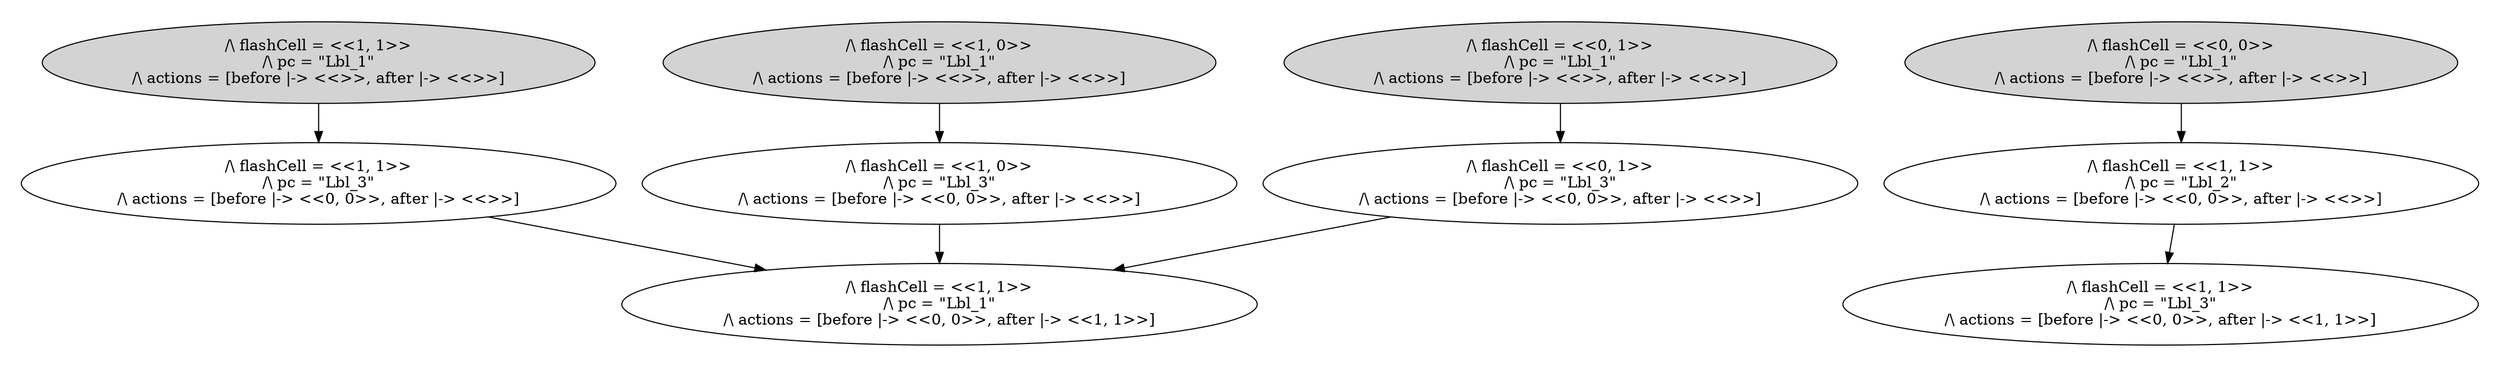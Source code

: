 strict digraph DiskGraph {
nodesep=0.35;
subgraph cluster_graph {
color="white";
8340215916524892009 [label="/\\ flashCell = <<0, 0>>\n/\\ pc = \"Lbl_1\"\n/\\ actions = [before |-> <<>>, after |-> <<>>]",style = filled]
6444243550019545420 [label="/\\ flashCell = <<0, 1>>\n/\\ pc = \"Lbl_1\"\n/\\ actions = [before |-> <<>>, after |-> <<>>]",style = filled]
-9004663541471520228 [label="/\\ flashCell = <<1, 0>>\n/\\ pc = \"Lbl_1\"\n/\\ actions = [before |-> <<>>, after |-> <<>>]",style = filled]
-6207674037201544135 [label="/\\ flashCell = <<1, 1>>\n/\\ pc = \"Lbl_1\"\n/\\ actions = [before |-> <<>>, after |-> <<>>]",style = filled]
-6207674037201544135 -> 6006130069610755739 [label="",color="black",fontcolor="black"];
6006130069610755739 [label="/\\ flashCell = <<1, 1>>\n/\\ pc = \"Lbl_3\"\n/\\ actions = [before |-> <<0, 0>>, after |-> <<>>]"];
8340215916524892009 -> 2570352779718261765 [label="",color="black",fontcolor="black"];
2570352779718261765 [label="/\\ flashCell = <<1, 1>>\n/\\ pc = \"Lbl_2\"\n/\\ actions = [before |-> <<0, 0>>, after |-> <<>>]"];
-9004663541471520228 -> -8086755291274709782 [label="",color="black",fontcolor="black"];
-8086755291274709782 [label="/\\ flashCell = <<1, 0>>\n/\\ pc = \"Lbl_3\"\n/\\ actions = [before |-> <<0, 0>>, after |-> <<>>]"];
6444243550019545420 -> -8258679353795690259 [label="",color="black",fontcolor="black"];
-8258679353795690259 [label="/\\ flashCell = <<0, 1>>\n/\\ pc = \"Lbl_3\"\n/\\ actions = [before |-> <<0, 0>>, after |-> <<>>]"];
2570352779718261765 -> -3261143717213721609 [label="",color="black",fontcolor="black"];
-3261143717213721609 [label="/\\ flashCell = <<1, 1>>\n/\\ pc = \"Lbl_3\"\n/\\ actions = [before |-> <<0, 0>>, after |-> <<1, 1>>]"];
-8086755291274709782 -> 2508220796689709246 [label="",color="black",fontcolor="black"];
6006130069610755739 -> 2508220796689709246 [label="",color="black",fontcolor="black"];
2508220796689709246 [label="/\\ flashCell = <<1, 1>>\n/\\ pc = \"Lbl_1\"\n/\\ actions = [before |-> <<0, 0>>, after |-> <<1, 1>>]"];
-8258679353795690259 -> 2508220796689709246 [label="",color="black",fontcolor="black"];
{rank = same; 8340215916524892009;-6207674037201544135;6444243550019545420;-9004663541471520228;}
{rank = same; 6006130069610755739;2570352779718261765;-8086755291274709782;-8258679353795690259;}
}
}